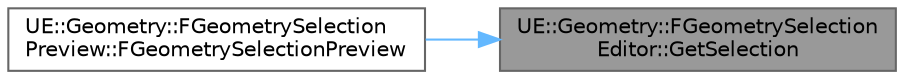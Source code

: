 digraph "UE::Geometry::FGeometrySelectionEditor::GetSelection"
{
 // INTERACTIVE_SVG=YES
 // LATEX_PDF_SIZE
  bgcolor="transparent";
  edge [fontname=Helvetica,fontsize=10,labelfontname=Helvetica,labelfontsize=10];
  node [fontname=Helvetica,fontsize=10,shape=box,height=0.2,width=0.4];
  rankdir="RL";
  Node1 [id="Node000001",label="UE::Geometry::FGeometrySelection\lEditor::GetSelection",height=0.2,width=0.4,color="gray40", fillcolor="grey60", style="filled", fontcolor="black",tooltip="Access the Selection object this Editor is modifying."];
  Node1 -> Node2 [id="edge1_Node000001_Node000002",dir="back",color="steelblue1",style="solid",tooltip=" "];
  Node2 [id="Node000002",label="UE::Geometry::FGeometrySelection\lPreview::FGeometrySelectionPreview",height=0.2,width=0.4,color="grey40", fillcolor="white", style="filled",URL="$da/dbb/classUE_1_1Geometry_1_1FGeometrySelectionPreview.html#a49c6e4d55816ffe7e56d4ac5b32fddff",tooltip=" "];
}
